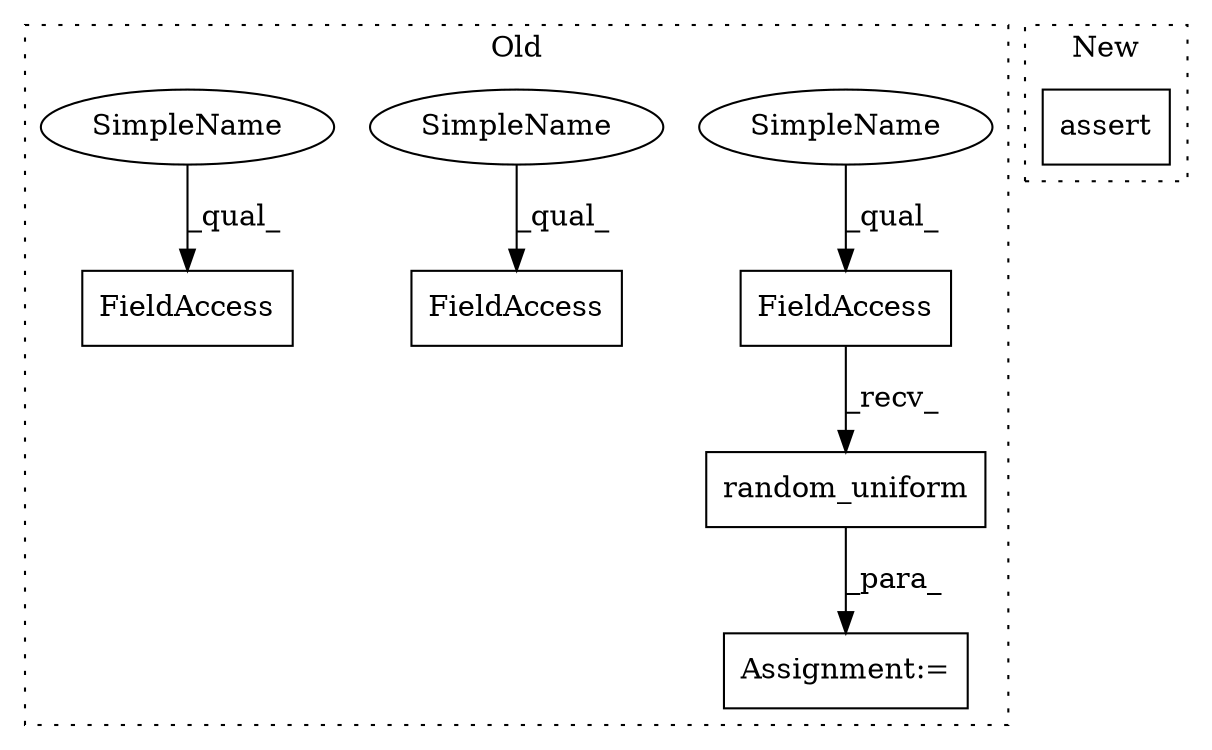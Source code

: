 digraph G {
subgraph cluster0 {
1 [label="random_uniform" a="32" s="16328,16346" l="15,1" shape="box"];
3 [label="Assignment:=" a="7" s="16316" l="1" shape="box"];
4 [label="FieldAccess" a="22" s="16317" l="10" shape="box"];
5 [label="FieldAccess" a="22" s="16361" l="10" shape="box"];
6 [label="FieldAccess" a="22" s="16405" l="10" shape="box"];
7 [label="SimpleName" a="42" s="16317" l="4" shape="ellipse"];
8 [label="SimpleName" a="42" s="16405" l="4" shape="ellipse"];
9 [label="SimpleName" a="42" s="16361" l="4" shape="ellipse"];
label = "Old";
style="dotted";
}
subgraph cluster1 {
2 [label="assert" a="32" s="16666,16696" l="15,1" shape="box"];
label = "New";
style="dotted";
}
1 -> 3 [label="_para_"];
4 -> 1 [label="_recv_"];
7 -> 4 [label="_qual_"];
8 -> 6 [label="_qual_"];
9 -> 5 [label="_qual_"];
}